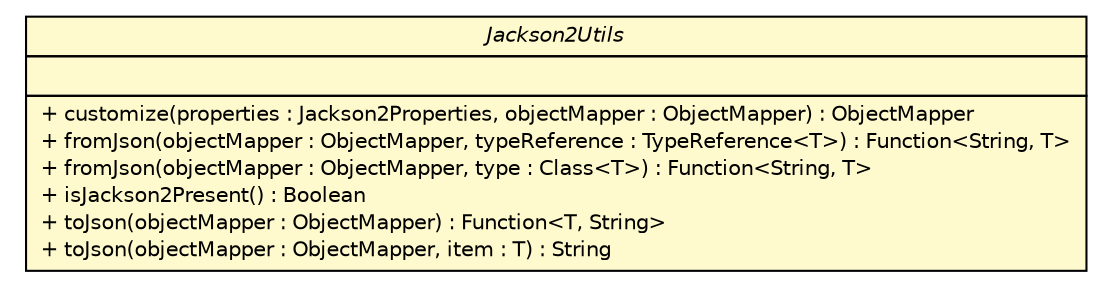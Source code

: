 #!/usr/local/bin/dot
#
# Class diagram 
# Generated by UMLGraph version R5_6-24-gf6e263 (http://www.umlgraph.org/)
#

digraph G {
	edge [fontname="Helvetica",fontsize=10,labelfontname="Helvetica",labelfontsize=10];
	node [fontname="Helvetica",fontsize=10,shape=plaintext];
	nodesep=0.25;
	ranksep=0.5;
	// top.infra.jackson2.Jackson2Utils
	c1973 [label=<<table title="top.infra.jackson2.Jackson2Utils" border="0" cellborder="1" cellspacing="0" cellpadding="2" port="p" bgcolor="lemonChiffon" href="./Jackson2Utils.html">
		<tr><td><table border="0" cellspacing="0" cellpadding="1">
<tr><td align="center" balign="center"><font face="Helvetica-Oblique"> Jackson2Utils </font></td></tr>
		</table></td></tr>
		<tr><td><table border="0" cellspacing="0" cellpadding="1">
<tr><td align="left" balign="left">  </td></tr>
		</table></td></tr>
		<tr><td><table border="0" cellspacing="0" cellpadding="1">
<tr><td align="left" balign="left"> + customize(properties : Jackson2Properties, objectMapper : ObjectMapper) : ObjectMapper </td></tr>
<tr><td align="left" balign="left"> + fromJson(objectMapper : ObjectMapper, typeReference : TypeReference&lt;T&gt;) : Function&lt;String, T&gt; </td></tr>
<tr><td align="left" balign="left"> + fromJson(objectMapper : ObjectMapper, type : Class&lt;T&gt;) : Function&lt;String, T&gt; </td></tr>
<tr><td align="left" balign="left"> + isJackson2Present() : Boolean </td></tr>
<tr><td align="left" balign="left"> + toJson(objectMapper : ObjectMapper) : Function&lt;T, String&gt; </td></tr>
<tr><td align="left" balign="left"> + toJson(objectMapper : ObjectMapper, item : T) : String </td></tr>
		</table></td></tr>
		</table>>, URL="./Jackson2Utils.html", fontname="Helvetica", fontcolor="black", fontsize=10.0];
}


